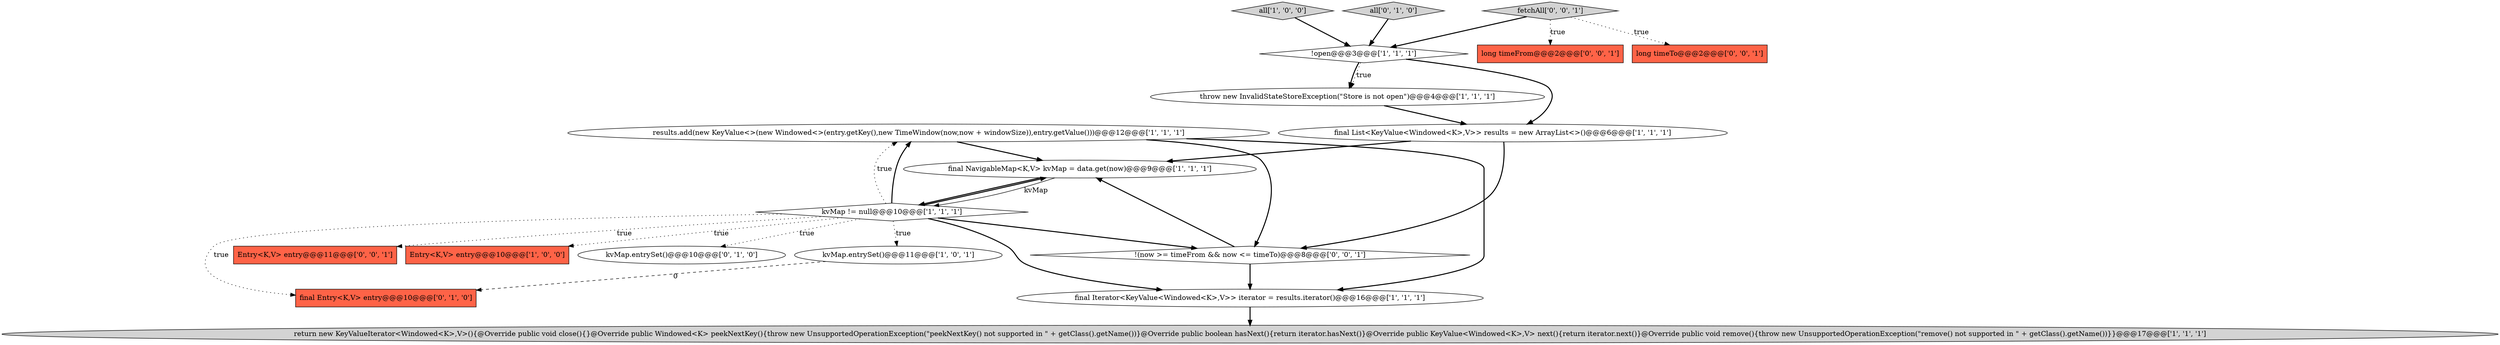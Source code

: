 digraph {
5 [style = filled, label = "final Iterator<KeyValue<Windowed<K>,V>> iterator = results.iterator()@@@16@@@['1', '1', '1']", fillcolor = white, shape = ellipse image = "AAA0AAABBB1BBB"];
0 [style = filled, label = "throw new InvalidStateStoreException(\"Store is not open\")@@@4@@@['1', '1', '1']", fillcolor = white, shape = ellipse image = "AAA0AAABBB1BBB"];
9 [style = filled, label = "results.add(new KeyValue<>(new Windowed<>(entry.getKey(),new TimeWindow(now,now + windowSize)),entry.getValue()))@@@12@@@['1', '1', '1']", fillcolor = white, shape = ellipse image = "AAA0AAABBB1BBB"];
2 [style = filled, label = "all['1', '0', '0']", fillcolor = lightgray, shape = diamond image = "AAA0AAABBB1BBB"];
14 [style = filled, label = "fetchAll['0', '0', '1']", fillcolor = lightgray, shape = diamond image = "AAA0AAABBB3BBB"];
17 [style = filled, label = "Entry<K,V> entry@@@11@@@['0', '0', '1']", fillcolor = tomato, shape = box image = "AAA0AAABBB3BBB"];
1 [style = filled, label = "kvMap != null@@@10@@@['1', '1', '1']", fillcolor = white, shape = diamond image = "AAA0AAABBB1BBB"];
3 [style = filled, label = "final NavigableMap<K,V> kvMap = data.get(now)@@@9@@@['1', '1', '1']", fillcolor = white, shape = ellipse image = "AAA0AAABBB1BBB"];
8 [style = filled, label = "final List<KeyValue<Windowed<K>,V>> results = new ArrayList<>()@@@6@@@['1', '1', '1']", fillcolor = white, shape = ellipse image = "AAA0AAABBB1BBB"];
4 [style = filled, label = "Entry<K,V> entry@@@10@@@['1', '0', '0']", fillcolor = tomato, shape = box image = "AAA0AAABBB1BBB"];
15 [style = filled, label = "long timeTo@@@2@@@['0', '0', '1']", fillcolor = tomato, shape = box image = "AAA0AAABBB3BBB"];
12 [style = filled, label = "kvMap.entrySet()@@@10@@@['0', '1', '0']", fillcolor = white, shape = ellipse image = "AAA0AAABBB2BBB"];
11 [style = filled, label = "all['0', '1', '0']", fillcolor = lightgray, shape = diamond image = "AAA0AAABBB2BBB"];
6 [style = filled, label = "kvMap.entrySet()@@@11@@@['1', '0', '1']", fillcolor = white, shape = ellipse image = "AAA0AAABBB1BBB"];
16 [style = filled, label = "long timeFrom@@@2@@@['0', '0', '1']", fillcolor = tomato, shape = box image = "AAA0AAABBB3BBB"];
18 [style = filled, label = "!(now >= timeFrom && now <= timeTo)@@@8@@@['0', '0', '1']", fillcolor = white, shape = diamond image = "AAA0AAABBB3BBB"];
10 [style = filled, label = "!open@@@3@@@['1', '1', '1']", fillcolor = white, shape = diamond image = "AAA0AAABBB1BBB"];
7 [style = filled, label = "return new KeyValueIterator<Windowed<K>,V>(){@Override public void close(){}@Override public Windowed<K> peekNextKey(){throw new UnsupportedOperationException(\"peekNextKey() not supported in \" + getClass().getName())}@Override public boolean hasNext(){return iterator.hasNext()}@Override public KeyValue<Windowed<K>,V> next(){return iterator.next()}@Override public void remove(){throw new UnsupportedOperationException(\"remove() not supported in \" + getClass().getName())}}@@@17@@@['1', '1', '1']", fillcolor = lightgray, shape = ellipse image = "AAA0AAABBB1BBB"];
13 [style = filled, label = "final Entry<K,V> entry@@@10@@@['0', '1', '0']", fillcolor = tomato, shape = box image = "AAA1AAABBB2BBB"];
9->18 [style = bold, label=""];
18->3 [style = bold, label=""];
1->9 [style = bold, label=""];
1->9 [style = dotted, label="true"];
9->3 [style = bold, label=""];
18->5 [style = bold, label=""];
14->16 [style = dotted, label="true"];
10->8 [style = bold, label=""];
1->18 [style = bold, label=""];
6->13 [style = dashed, label="0"];
2->10 [style = bold, label=""];
0->8 [style = bold, label=""];
10->0 [style = dotted, label="true"];
1->17 [style = dotted, label="true"];
1->6 [style = dotted, label="true"];
3->1 [style = bold, label=""];
8->3 [style = bold, label=""];
8->18 [style = bold, label=""];
1->3 [style = bold, label=""];
11->10 [style = bold, label=""];
14->15 [style = dotted, label="true"];
1->13 [style = dotted, label="true"];
1->12 [style = dotted, label="true"];
3->1 [style = solid, label="kvMap"];
14->10 [style = bold, label=""];
9->5 [style = bold, label=""];
1->4 [style = dotted, label="true"];
5->7 [style = bold, label=""];
10->0 [style = bold, label=""];
1->5 [style = bold, label=""];
}
